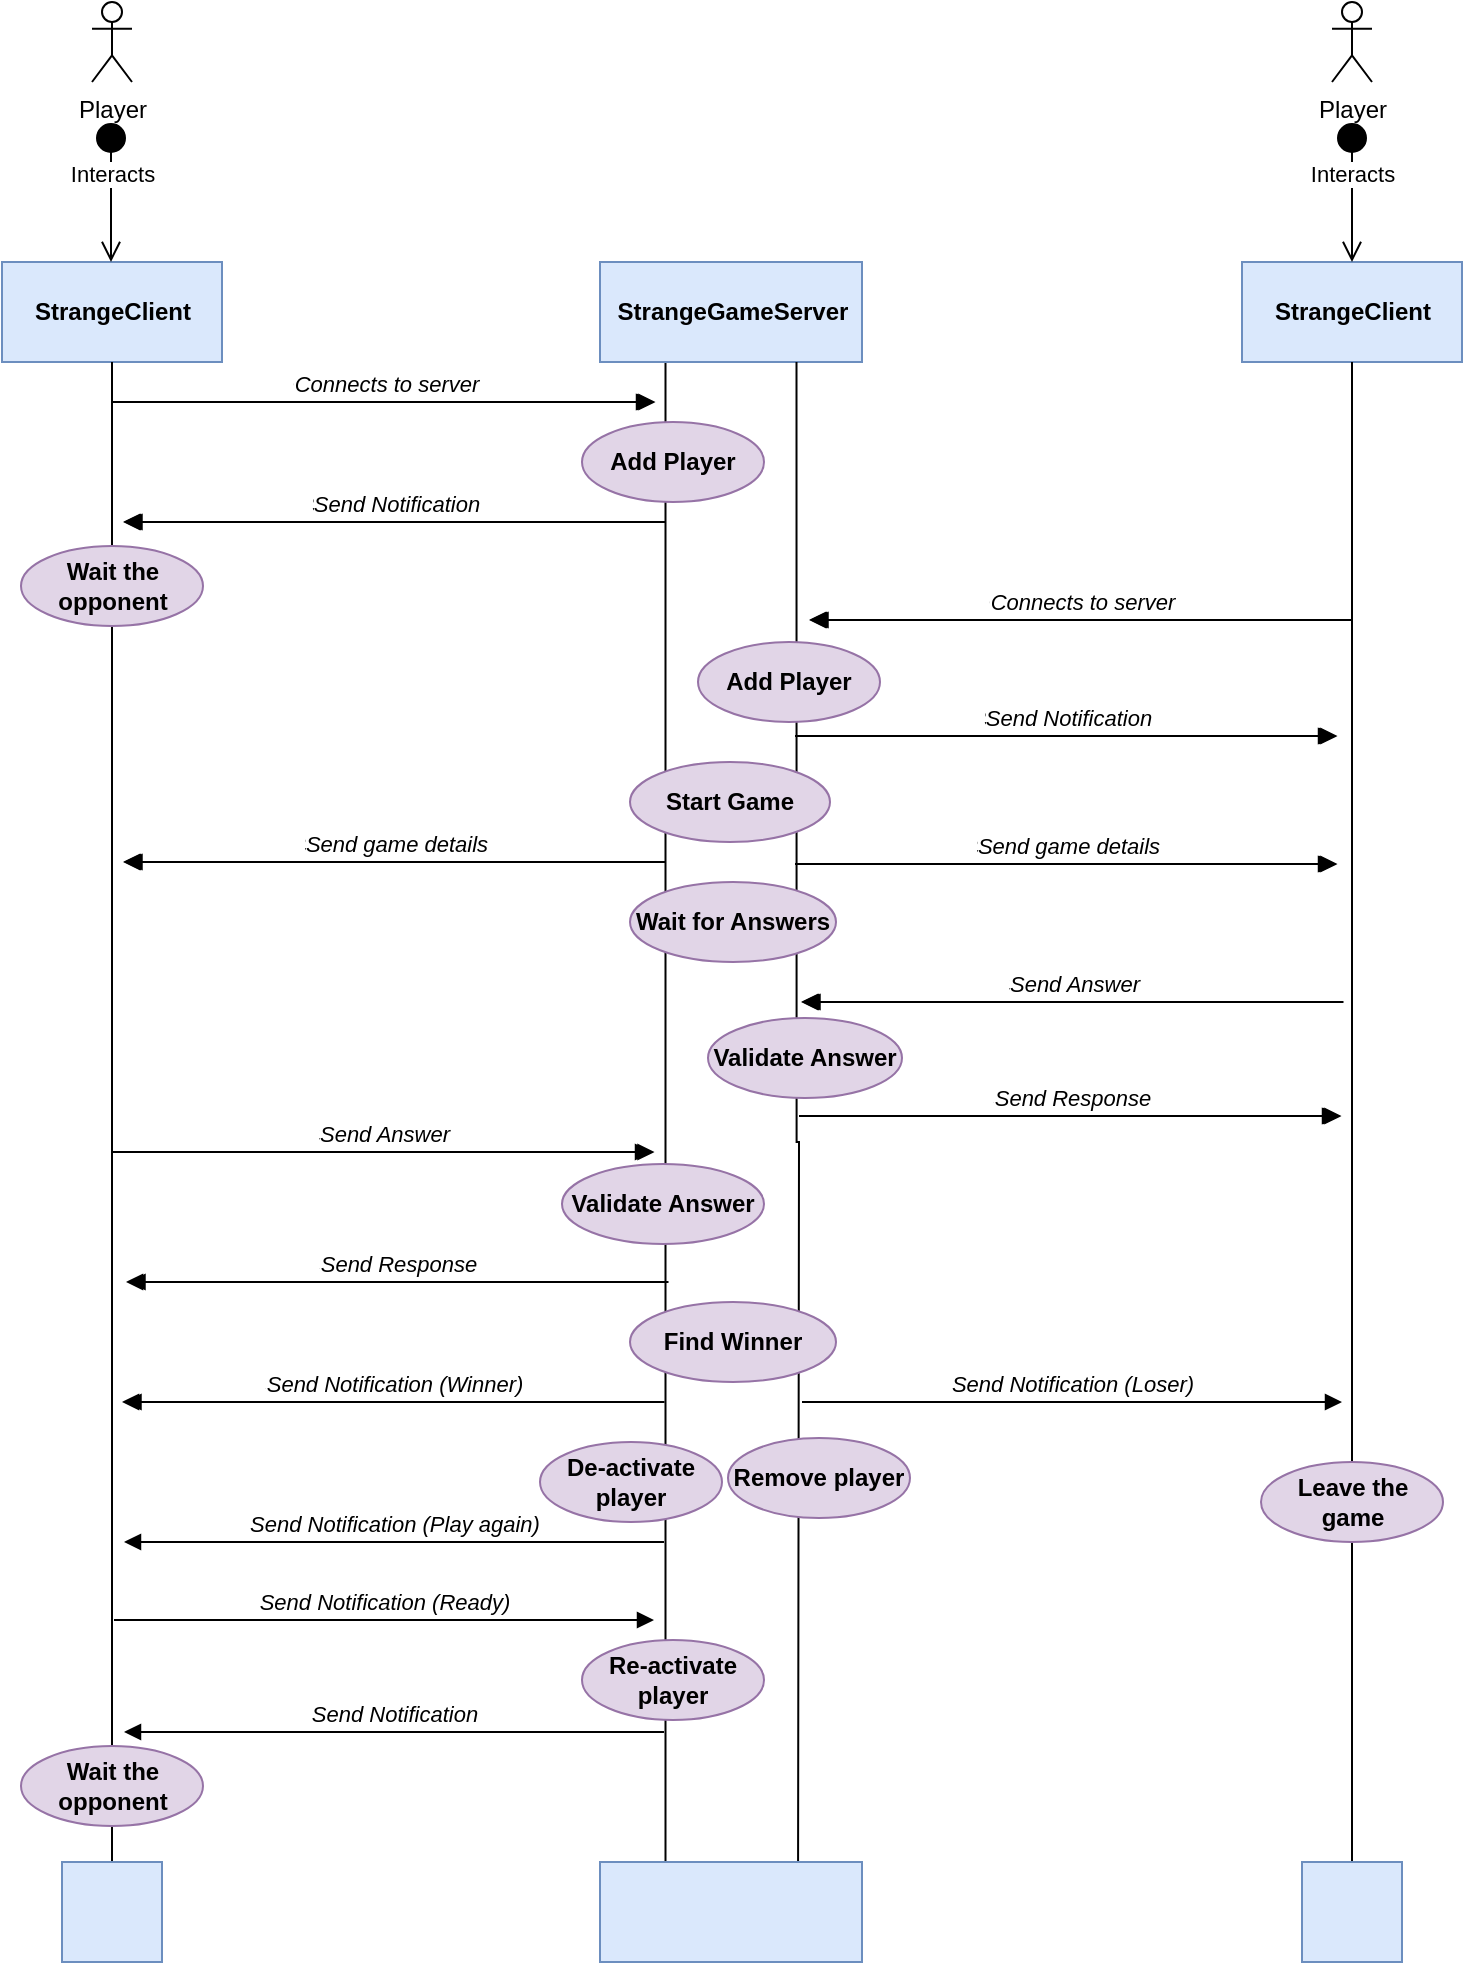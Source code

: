 <mxfile version="20.6.0" type="device"><diagram id="tD37PNaHfDIdUo-3B2Gi" name="Pagina-1"><mxGraphModel dx="1422" dy="772" grid="1" gridSize="10" guides="1" tooltips="1" connect="1" arrows="1" fold="1" page="1" pageScale="1" pageWidth="827" pageHeight="1169" math="0" shadow="0"><root><mxCell id="0"/><mxCell id="1" parent="0"/><mxCell id="DHnz8X3r16c31StF0tDC-110" style="edgeStyle=orthogonalEdgeStyle;rounded=0;orthogonalLoop=1;jettySize=auto;html=1;exitX=0.25;exitY=0;exitDx=0;exitDy=0;entryX=0.25;entryY=1;entryDx=0;entryDy=0;endArrow=none;endFill=0;" parent="1" source="DHnz8X3r16c31StF0tDC-108" target="DHnz8X3r16c31StF0tDC-3" edge="1"><mxGeometry relative="1" as="geometry"><mxPoint x="458" y="995" as="sourcePoint"/><mxPoint x="457.25" y="215" as="targetPoint"/><Array as="points"><mxPoint x="382" y="955"/></Array></mxGeometry></mxCell><mxCell id="DHnz8X3r16c31StF0tDC-2" value="StrangeClient" style="html=1;fillColor=#dae8fc;strokeColor=#6c8ebf;fontStyle=1" parent="1" vertex="1"><mxGeometry x="50" y="155" width="110" height="50" as="geometry"/></mxCell><mxCell id="DHnz8X3r16c31StF0tDC-3" value="StrangeGameServer" style="html=1;fillColor=#dae8fc;strokeColor=#6c8ebf;fontStyle=1" parent="1" vertex="1"><mxGeometry x="349" y="155" width="131" height="50" as="geometry"/></mxCell><mxCell id="DHnz8X3r16c31StF0tDC-7" value="StrangeClient" style="html=1;fillColor=#dae8fc;strokeColor=#6c8ebf;fontStyle=1" parent="1" vertex="1"><mxGeometry x="670" y="155" width="110" height="50" as="geometry"/></mxCell><mxCell id="DHnz8X3r16c31StF0tDC-12" style="edgeStyle=orthogonalEdgeStyle;rounded=0;orthogonalLoop=1;jettySize=auto;html=1;exitX=0.5;exitY=0;exitDx=0;exitDy=0;entryX=0.5;entryY=1;entryDx=0;entryDy=0;endArrow=none;endFill=0;" parent="1" source="DHnz8X3r16c31StF0tDC-11" target="DHnz8X3r16c31StF0tDC-2" edge="1"><mxGeometry relative="1" as="geometry"/></mxCell><mxCell id="DHnz8X3r16c31StF0tDC-11" value="" style="html=1;fillColor=#dae8fc;strokeColor=#6c8ebf;" parent="1" vertex="1"><mxGeometry x="80" y="955" width="50" height="50" as="geometry"/></mxCell><mxCell id="DHnz8X3r16c31StF0tDC-14" style="edgeStyle=orthogonalEdgeStyle;rounded=0;orthogonalLoop=1;jettySize=auto;html=1;exitX=0.5;exitY=0;exitDx=0;exitDy=0;endArrow=none;endFill=0;" parent="1" source="DHnz8X3r16c31StF0tDC-13" target="DHnz8X3r16c31StF0tDC-7" edge="1"><mxGeometry relative="1" as="geometry"/></mxCell><mxCell id="DHnz8X3r16c31StF0tDC-13" value="" style="html=1;fillColor=#dae8fc;strokeColor=#6c8ebf;" parent="1" vertex="1"><mxGeometry x="700" y="955" width="50" height="50" as="geometry"/></mxCell><mxCell id="DHnz8X3r16c31StF0tDC-20" style="edgeStyle=orthogonalEdgeStyle;rounded=0;orthogonalLoop=1;jettySize=auto;html=1;exitX=0.75;exitY=0;exitDx=0;exitDy=0;entryX=0.75;entryY=1;entryDx=0;entryDy=0;endArrow=none;endFill=0;" parent="1" target="DHnz8X3r16c31StF0tDC-3" edge="1"><mxGeometry relative="1" as="geometry"><mxPoint x="448" y="985" as="sourcePoint"/></mxGeometry></mxCell><mxCell id="DHnz8X3r16c31StF0tDC-55" value="Add Player" style="ellipse;whiteSpace=wrap;fillColor=#e1d5e7;strokeColor=#9673a6;fontStyle=1;html=1;" parent="1" vertex="1"><mxGeometry x="340" y="235" width="91" height="40" as="geometry"/></mxCell><mxCell id="DHnz8X3r16c31StF0tDC-59" value="Connects to server" style="html=1;verticalAlign=bottom;endArrow=block;rounded=0;" parent="1" edge="1"><mxGeometry width="80" relative="1" as="geometry"><mxPoint x="106" y="225" as="sourcePoint"/><mxPoint x="376" y="225" as="targetPoint"/></mxGeometry></mxCell><mxCell id="DHnz8X3r16c31StF0tDC-68" value="Start Game" style="ellipse;whiteSpace=wrap;fillColor=#e1d5e7;strokeColor=#9673a6;fontStyle=1;html=1;" parent="1" vertex="1"><mxGeometry x="364" y="405" width="100" height="40" as="geometry"/></mxCell><mxCell id="DHnz8X3r16c31StF0tDC-69" value="Send game details" style="html=1;verticalAlign=bottom;endArrow=block;rounded=0;" parent="1" edge="1"><mxGeometry width="80" relative="1" as="geometry"><mxPoint x="381" y="455" as="sourcePoint"/><mxPoint x="111" y="455" as="targetPoint"/></mxGeometry></mxCell><mxCell id="DHnz8X3r16c31StF0tDC-70" value="Send Notification" style="html=1;verticalAlign=bottom;endArrow=block;rounded=0;" parent="1" edge="1"><mxGeometry width="80" relative="1" as="geometry"><mxPoint x="381" y="285" as="sourcePoint"/><mxPoint x="111" y="285" as="targetPoint"/></mxGeometry></mxCell><mxCell id="DHnz8X3r16c31StF0tDC-71" value="Wait the opponent" style="ellipse;whiteSpace=wrap;fillColor=#e1d5e7;strokeColor=#9673a6;fontStyle=1;html=1;" parent="1" vertex="1"><mxGeometry x="59.5" y="297" width="91" height="40" as="geometry"/></mxCell><mxCell id="DHnz8X3r16c31StF0tDC-73" value="Connects to server" style="html=1;verticalAlign=bottom;endArrow=block;rounded=0;" parent="1" edge="1"><mxGeometry width="80" relative="1" as="geometry"><mxPoint x="724" y="334" as="sourcePoint"/><mxPoint x="454" y="334" as="targetPoint"/></mxGeometry></mxCell><mxCell id="DHnz8X3r16c31StF0tDC-79" value="Add Player" style="ellipse;whiteSpace=wrap;fillColor=#e1d5e7;strokeColor=#9673a6;fontStyle=1;html=1;" parent="1" vertex="1"><mxGeometry x="398" y="345" width="91" height="40" as="geometry"/></mxCell><mxCell id="DHnz8X3r16c31StF0tDC-80" value="Send Notification" style="html=1;verticalAlign=bottom;endArrow=block;rounded=0;" parent="1" edge="1"><mxGeometry width="80" relative="1" as="geometry"><mxPoint x="447" y="392" as="sourcePoint"/><mxPoint x="717" y="392" as="targetPoint"/></mxGeometry></mxCell><mxCell id="DHnz8X3r16c31StF0tDC-81" value="Send game details" style="html=1;verticalAlign=bottom;endArrow=block;rounded=0;" parent="1" edge="1"><mxGeometry width="80" relative="1" as="geometry"><mxPoint x="447" y="456" as="sourcePoint"/><mxPoint x="717" y="456" as="targetPoint"/></mxGeometry></mxCell><mxCell id="DHnz8X3r16c31StF0tDC-82" value="Wait for Answers" style="ellipse;whiteSpace=wrap;fillColor=#e1d5e7;strokeColor=#9673a6;fontStyle=1;html=1;" parent="1" vertex="1"><mxGeometry x="364" y="465" width="103" height="40" as="geometry"/></mxCell><mxCell id="DHnz8X3r16c31StF0tDC-83" value="Send Answer" style="html=1;verticalAlign=bottom;endArrow=block;rounded=0;" parent="1" edge="1"><mxGeometry width="80" relative="1" as="geometry"><mxPoint x="720" y="525" as="sourcePoint"/><mxPoint x="450" y="525" as="targetPoint"/></mxGeometry></mxCell><mxCell id="DHnz8X3r16c31StF0tDC-85" value="Validate Answer" style="ellipse;whiteSpace=wrap;fillColor=#e1d5e7;strokeColor=#9673a6;fontStyle=1;html=1;" parent="1" vertex="1"><mxGeometry x="403" y="533" width="97" height="40" as="geometry"/></mxCell><mxCell id="DHnz8X3r16c31StF0tDC-87" value="Send Response" style="html=1;verticalAlign=bottom;endArrow=block;rounded=0;" parent="1" edge="1"><mxGeometry width="80" relative="1" as="geometry"><mxPoint x="449" y="582" as="sourcePoint"/><mxPoint x="719" y="582" as="targetPoint"/></mxGeometry></mxCell><mxCell id="DHnz8X3r16c31StF0tDC-88" value="Send Answer" style="html=1;verticalAlign=bottom;endArrow=block;rounded=0;" parent="1" edge="1"><mxGeometry width="80" relative="1" as="geometry"><mxPoint x="105" y="600" as="sourcePoint"/><mxPoint x="375" y="600" as="targetPoint"/></mxGeometry></mxCell><mxCell id="DHnz8X3r16c31StF0tDC-89" value="Validate Answer" style="ellipse;whiteSpace=wrap;fillColor=#e1d5e7;strokeColor=#9673a6;fontStyle=1;html=1;" parent="1" vertex="1"><mxGeometry x="330" y="606" width="101" height="40" as="geometry"/></mxCell><mxCell id="DHnz8X3r16c31StF0tDC-91" value="Send Response" style="html=1;verticalAlign=bottom;endArrow=block;rounded=0;" parent="1" edge="1"><mxGeometry width="80" relative="1" as="geometry"><mxPoint x="382" y="665" as="sourcePoint"/><mxPoint x="112" y="665" as="targetPoint"/></mxGeometry></mxCell><mxCell id="DHnz8X3r16c31StF0tDC-92" value="Find Winner" style="ellipse;whiteSpace=wrap;fillColor=#e1d5e7;strokeColor=#9673a6;fontStyle=1;html=1;" parent="1" vertex="1"><mxGeometry x="364" y="675" width="103" height="40" as="geometry"/></mxCell><mxCell id="DHnz8X3r16c31StF0tDC-94" value="Send Notification (Winner)" style="html=1;verticalAlign=bottom;endArrow=block;rounded=0;" parent="1" edge="1"><mxGeometry width="80" relative="1" as="geometry"><mxPoint x="380" y="725" as="sourcePoint"/><mxPoint x="110" y="725" as="targetPoint"/></mxGeometry></mxCell><mxCell id="DHnz8X3r16c31StF0tDC-95" value="Send Notification (Loser)" style="html=1;verticalAlign=bottom;endArrow=block;rounded=0;fontStyle=2" parent="1" edge="1"><mxGeometry width="80" relative="1" as="geometry"><mxPoint x="450" y="725" as="sourcePoint"/><mxPoint x="720" y="725" as="targetPoint"/></mxGeometry></mxCell><mxCell id="DHnz8X3r16c31StF0tDC-96" value="Leave the game" style="ellipse;whiteSpace=wrap;fillColor=#e1d5e7;strokeColor=#9673a6;fontStyle=1;html=1;" parent="1" vertex="1"><mxGeometry x="679.5" y="755" width="91" height="40" as="geometry"/></mxCell><mxCell id="DHnz8X3r16c31StF0tDC-97" value="Wait the opponent" style="ellipse;whiteSpace=wrap;fillColor=#e1d5e7;strokeColor=#9673a6;fontStyle=1;html=1;" parent="1" vertex="1"><mxGeometry x="59.5" y="897" width="91" height="40" as="geometry"/></mxCell><mxCell id="DHnz8X3r16c31StF0tDC-98" value="De-activate player" style="ellipse;whiteSpace=wrap;fillColor=#e1d5e7;strokeColor=#9673a6;fontStyle=1;html=1;" parent="1" vertex="1"><mxGeometry x="319" y="745" width="91" height="40" as="geometry"/></mxCell><mxCell id="DHnz8X3r16c31StF0tDC-102" value="Send Notification (Ready)" style="html=1;verticalAlign=bottom;endArrow=block;rounded=0;fontStyle=2" parent="1" edge="1"><mxGeometry width="80" relative="1" as="geometry"><mxPoint x="106" y="834" as="sourcePoint"/><mxPoint x="376" y="834" as="targetPoint"/></mxGeometry></mxCell><mxCell id="DHnz8X3r16c31StF0tDC-103" value="Re-activate player" style="ellipse;whiteSpace=wrap;fillColor=#e1d5e7;strokeColor=#9673a6;fontStyle=1;html=1;" parent="1" vertex="1"><mxGeometry x="340" y="844" width="91" height="40" as="geometry"/></mxCell><mxCell id="DHnz8X3r16c31StF0tDC-104" value="Send Notification" style="html=1;verticalAlign=bottom;endArrow=block;rounded=0;fontStyle=2" parent="1" edge="1"><mxGeometry width="80" relative="1" as="geometry"><mxPoint x="381" y="890" as="sourcePoint"/><mxPoint x="111" y="890" as="targetPoint"/></mxGeometry></mxCell><mxCell id="DHnz8X3r16c31StF0tDC-108" value="" style="html=1;fillColor=#dae8fc;strokeColor=#6c8ebf;fontStyle=1;" parent="1" vertex="1"><mxGeometry x="349" y="955" width="131" height="50" as="geometry"/></mxCell><mxCell id="DHnz8X3r16c31StF0tDC-111" value="Remove player" style="ellipse;whiteSpace=wrap;fillColor=#e1d5e7;strokeColor=#9673a6;fontStyle=1;html=1;" parent="1" vertex="1"><mxGeometry x="413" y="743" width="91" height="40" as="geometry"/></mxCell><mxCell id="DHnz8X3r16c31StF0tDC-112" value="Send Notification (Play again)" style="html=1;verticalAlign=bottom;endArrow=block;rounded=0;fontStyle=2" parent="1" edge="1"><mxGeometry width="80" relative="1" as="geometry"><mxPoint x="381" y="795" as="sourcePoint"/><mxPoint x="111" y="795" as="targetPoint"/></mxGeometry></mxCell><mxCell id="DHnz8X3r16c31StF0tDC-113" value="Connects to server" style="html=1;verticalAlign=bottom;endArrow=block;rounded=0;" parent="1" edge="1"><mxGeometry width="80" relative="1" as="geometry"><mxPoint x="105.5" y="225" as="sourcePoint"/><mxPoint x="375.5" y="225" as="targetPoint"/></mxGeometry></mxCell><mxCell id="DHnz8X3r16c31StF0tDC-114" value="Send Notification" style="html=1;verticalAlign=bottom;endArrow=block;rounded=0;" parent="1" edge="1"><mxGeometry width="80" relative="1" as="geometry"><mxPoint x="380.5" y="285" as="sourcePoint"/><mxPoint x="110.5" y="285" as="targetPoint"/></mxGeometry></mxCell><mxCell id="DHnz8X3r16c31StF0tDC-115" value="Send game details" style="html=1;verticalAlign=bottom;endArrow=block;rounded=0;" parent="1" edge="1"><mxGeometry width="80" relative="1" as="geometry"><mxPoint x="380.5" y="455" as="sourcePoint"/><mxPoint x="110.5" y="455" as="targetPoint"/></mxGeometry></mxCell><mxCell id="DHnz8X3r16c31StF0tDC-116" value="Connects to server" style="html=1;verticalAlign=bottom;endArrow=block;rounded=0;" parent="1" edge="1"><mxGeometry width="80" relative="1" as="geometry"><mxPoint x="723.5" y="334" as="sourcePoint"/><mxPoint x="453.5" y="334" as="targetPoint"/></mxGeometry></mxCell><mxCell id="DHnz8X3r16c31StF0tDC-117" value="Send Notification" style="html=1;verticalAlign=bottom;endArrow=block;rounded=0;" parent="1" edge="1"><mxGeometry width="80" relative="1" as="geometry"><mxPoint x="446.5" y="392" as="sourcePoint"/><mxPoint x="716.5" y="392" as="targetPoint"/></mxGeometry></mxCell><mxCell id="DHnz8X3r16c31StF0tDC-118" value="Send game details" style="html=1;verticalAlign=bottom;endArrow=block;rounded=0;" parent="1" edge="1"><mxGeometry width="80" relative="1" as="geometry"><mxPoint x="446.5" y="456" as="sourcePoint"/><mxPoint x="716.5" y="456" as="targetPoint"/></mxGeometry></mxCell><mxCell id="DHnz8X3r16c31StF0tDC-119" value="Send Answer" style="html=1;verticalAlign=bottom;endArrow=block;rounded=0;" parent="1" edge="1"><mxGeometry width="80" relative="1" as="geometry"><mxPoint x="719.5" y="525" as="sourcePoint"/><mxPoint x="449.5" y="525" as="targetPoint"/></mxGeometry></mxCell><mxCell id="DHnz8X3r16c31StF0tDC-120" value="Send Response" style="html=1;verticalAlign=bottom;endArrow=block;rounded=0;" parent="1" edge="1"><mxGeometry width="80" relative="1" as="geometry"><mxPoint x="448.5" y="582" as="sourcePoint"/><mxPoint x="718.5" y="582" as="targetPoint"/></mxGeometry></mxCell><mxCell id="DHnz8X3r16c31StF0tDC-121" value="Connects to server" style="html=1;verticalAlign=bottom;endArrow=block;rounded=0;fontStyle=2" parent="1" edge="1"><mxGeometry width="80" relative="1" as="geometry"><mxPoint x="106.75" y="225" as="sourcePoint"/><mxPoint x="376.75" y="225" as="targetPoint"/></mxGeometry></mxCell><mxCell id="DHnz8X3r16c31StF0tDC-122" value="Send Notification" style="html=1;verticalAlign=bottom;endArrow=block;rounded=0;fontStyle=2" parent="1" edge="1"><mxGeometry width="80" relative="1" as="geometry"><mxPoint x="381.75" y="285" as="sourcePoint"/><mxPoint x="111.75" y="285" as="targetPoint"/></mxGeometry></mxCell><mxCell id="DHnz8X3r16c31StF0tDC-123" value="Send game details" style="html=1;verticalAlign=bottom;endArrow=block;rounded=0;fontStyle=2" parent="1" edge="1"><mxGeometry width="80" relative="1" as="geometry"><mxPoint x="381.75" y="455" as="sourcePoint"/><mxPoint x="111.75" y="455" as="targetPoint"/></mxGeometry></mxCell><mxCell id="DHnz8X3r16c31StF0tDC-124" value="Connects to server" style="html=1;verticalAlign=bottom;endArrow=block;rounded=0;fontStyle=2" parent="1" edge="1"><mxGeometry width="80" relative="1" as="geometry"><mxPoint x="724.75" y="334" as="sourcePoint"/><mxPoint x="454.75" y="334" as="targetPoint"/></mxGeometry></mxCell><mxCell id="DHnz8X3r16c31StF0tDC-125" value="Send Notification" style="html=1;verticalAlign=bottom;endArrow=block;rounded=0;fontStyle=2" parent="1" edge="1"><mxGeometry width="80" relative="1" as="geometry"><mxPoint x="447.75" y="392" as="sourcePoint"/><mxPoint x="717.75" y="392" as="targetPoint"/></mxGeometry></mxCell><mxCell id="DHnz8X3r16c31StF0tDC-126" value="Send game details" style="html=1;verticalAlign=bottom;endArrow=block;rounded=0;fontStyle=2" parent="1" edge="1"><mxGeometry width="80" relative="1" as="geometry"><mxPoint x="447.75" y="456" as="sourcePoint"/><mxPoint x="717.75" y="456" as="targetPoint"/></mxGeometry></mxCell><mxCell id="DHnz8X3r16c31StF0tDC-127" value="Send Answer" style="html=1;verticalAlign=bottom;endArrow=block;rounded=0;fontStyle=2" parent="1" edge="1"><mxGeometry width="80" relative="1" as="geometry"><mxPoint x="720.75" y="525" as="sourcePoint"/><mxPoint x="450.75" y="525" as="targetPoint"/></mxGeometry></mxCell><mxCell id="DHnz8X3r16c31StF0tDC-128" value="Send Response" style="html=1;verticalAlign=bottom;endArrow=block;rounded=0;fontStyle=2" parent="1" edge="1"><mxGeometry width="80" relative="1" as="geometry"><mxPoint x="449.75" y="582" as="sourcePoint"/><mxPoint x="719.75" y="582" as="targetPoint"/></mxGeometry></mxCell><mxCell id="DHnz8X3r16c31StF0tDC-129" value="Send Answer" style="html=1;verticalAlign=bottom;endArrow=block;rounded=0;fontStyle=2" parent="1" edge="1"><mxGeometry width="80" relative="1" as="geometry"><mxPoint x="106.25" y="600" as="sourcePoint"/><mxPoint x="376.25" y="600" as="targetPoint"/></mxGeometry></mxCell><mxCell id="DHnz8X3r16c31StF0tDC-130" value="Send Response" style="html=1;verticalAlign=bottom;endArrow=block;rounded=0;fontStyle=2" parent="1" edge="1"><mxGeometry width="80" relative="1" as="geometry"><mxPoint x="383.25" y="665" as="sourcePoint"/><mxPoint x="113.25" y="665" as="targetPoint"/></mxGeometry></mxCell><mxCell id="DHnz8X3r16c31StF0tDC-131" value="Send Notification (Winner)" style="html=1;verticalAlign=bottom;endArrow=block;rounded=0;fontStyle=2" parent="1" edge="1"><mxGeometry width="80" relative="1" as="geometry"><mxPoint x="381.25" y="725" as="sourcePoint"/><mxPoint x="111.25" y="725" as="targetPoint"/></mxGeometry></mxCell><mxCell id="QAGgKRct9wgzKCUpmnIs-1" value="Player" style="shape=umlActor;verticalLabelPosition=bottom;verticalAlign=top;html=1;" parent="1" vertex="1"><mxGeometry x="95" y="25" width="20" height="40" as="geometry"/></mxCell><mxCell id="QAGgKRct9wgzKCUpmnIs-6" value="Player" style="shape=umlActor;verticalLabelPosition=bottom;verticalAlign=top;html=1;" parent="1" vertex="1"><mxGeometry x="715" y="25" width="20" height="40" as="geometry"/></mxCell><mxCell id="QAGgKRct9wgzKCUpmnIs-7" value="Interacts" style="html=1;verticalAlign=bottom;startArrow=circle;startFill=1;endArrow=open;startSize=6;endSize=8;rounded=0;entryX=0.5;entryY=0;entryDx=0;entryDy=0;" parent="1" target="DHnz8X3r16c31StF0tDC-7" edge="1"><mxGeometry width="80" relative="1" as="geometry"><mxPoint x="725" y="85" as="sourcePoint"/><mxPoint x="980" y="245" as="targetPoint"/></mxGeometry></mxCell><mxCell id="6LEgC9X7HYb8sIjvy2rb-4" value="Interacts" style="html=1;verticalAlign=bottom;startArrow=circle;startFill=1;endArrow=open;startSize=6;endSize=8;rounded=0;entryX=0.5;entryY=0;entryDx=0;entryDy=0;" edge="1" parent="1"><mxGeometry width="80" relative="1" as="geometry"><mxPoint x="104.5" y="85" as="sourcePoint"/><mxPoint x="104.5" y="155" as="targetPoint"/></mxGeometry></mxCell></root></mxGraphModel></diagram></mxfile>